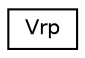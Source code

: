 digraph "Graphical Class Hierarchy"
{
 // LATEX_PDF_SIZE
  edge [fontname="Helvetica",fontsize="10",labelfontname="Helvetica",labelfontsize="10"];
  node [fontname="Helvetica",fontsize="10",shape=record];
  rankdir="LR";
  Node0 [label="Vrp",height=0.2,width=0.4,color="black", fillcolor="white", style="filled",URL="$classVrp.html",tooltip="Minimal TSP using distance matrix."];
}
